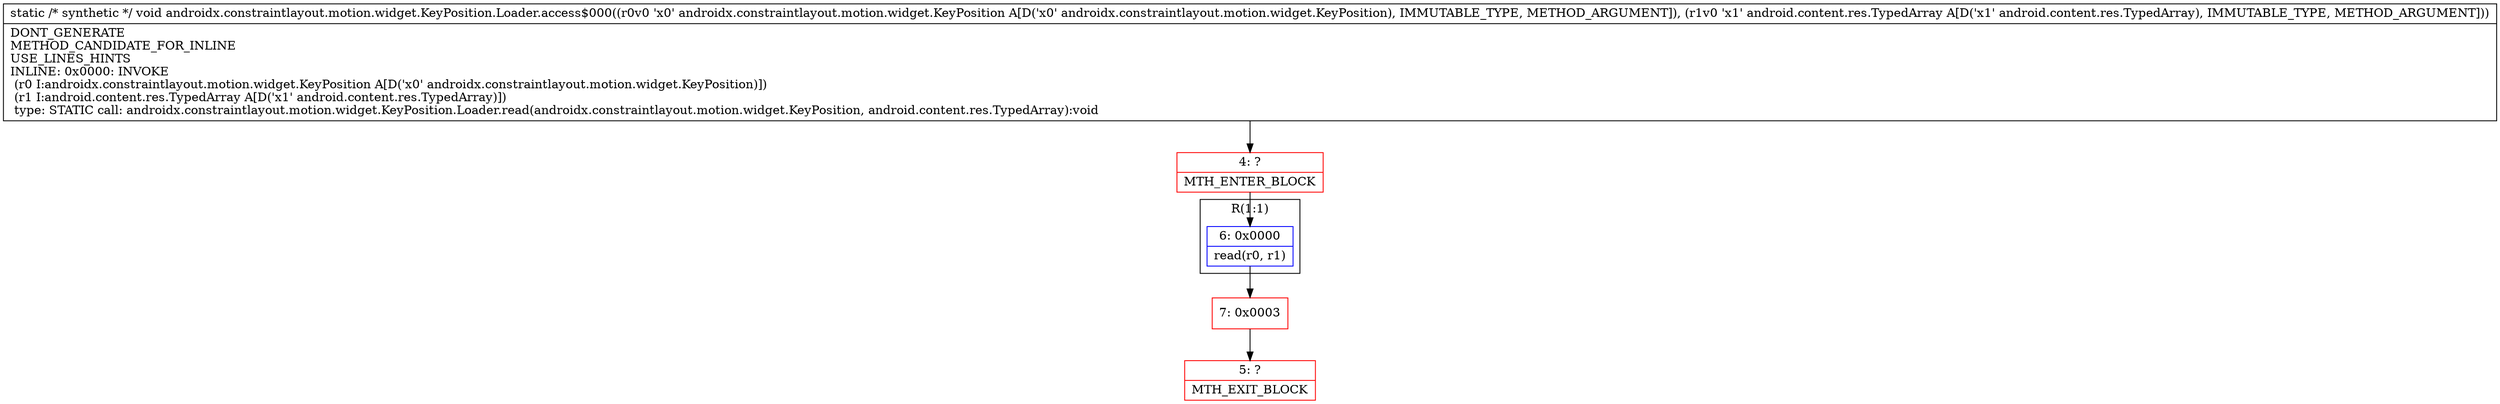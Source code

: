 digraph "CFG forandroidx.constraintlayout.motion.widget.KeyPosition.Loader.access$000(Landroidx\/constraintlayout\/motion\/widget\/KeyPosition;Landroid\/content\/res\/TypedArray;)V" {
subgraph cluster_Region_1422263414 {
label = "R(1:1)";
node [shape=record,color=blue];
Node_6 [shape=record,label="{6\:\ 0x0000|read(r0, r1)\l}"];
}
Node_4 [shape=record,color=red,label="{4\:\ ?|MTH_ENTER_BLOCK\l}"];
Node_7 [shape=record,color=red,label="{7\:\ 0x0003}"];
Node_5 [shape=record,color=red,label="{5\:\ ?|MTH_EXIT_BLOCK\l}"];
MethodNode[shape=record,label="{static \/* synthetic *\/ void androidx.constraintlayout.motion.widget.KeyPosition.Loader.access$000((r0v0 'x0' androidx.constraintlayout.motion.widget.KeyPosition A[D('x0' androidx.constraintlayout.motion.widget.KeyPosition), IMMUTABLE_TYPE, METHOD_ARGUMENT]), (r1v0 'x1' android.content.res.TypedArray A[D('x1' android.content.res.TypedArray), IMMUTABLE_TYPE, METHOD_ARGUMENT]))  | DONT_GENERATE\lMETHOD_CANDIDATE_FOR_INLINE\lUSE_LINES_HINTS\lINLINE: 0x0000: INVOKE  \l  (r0 I:androidx.constraintlayout.motion.widget.KeyPosition A[D('x0' androidx.constraintlayout.motion.widget.KeyPosition)])\l  (r1 I:android.content.res.TypedArray A[D('x1' android.content.res.TypedArray)])\l type: STATIC call: androidx.constraintlayout.motion.widget.KeyPosition.Loader.read(androidx.constraintlayout.motion.widget.KeyPosition, android.content.res.TypedArray):void\l}"];
MethodNode -> Node_4;Node_6 -> Node_7;
Node_4 -> Node_6;
Node_7 -> Node_5;
}

